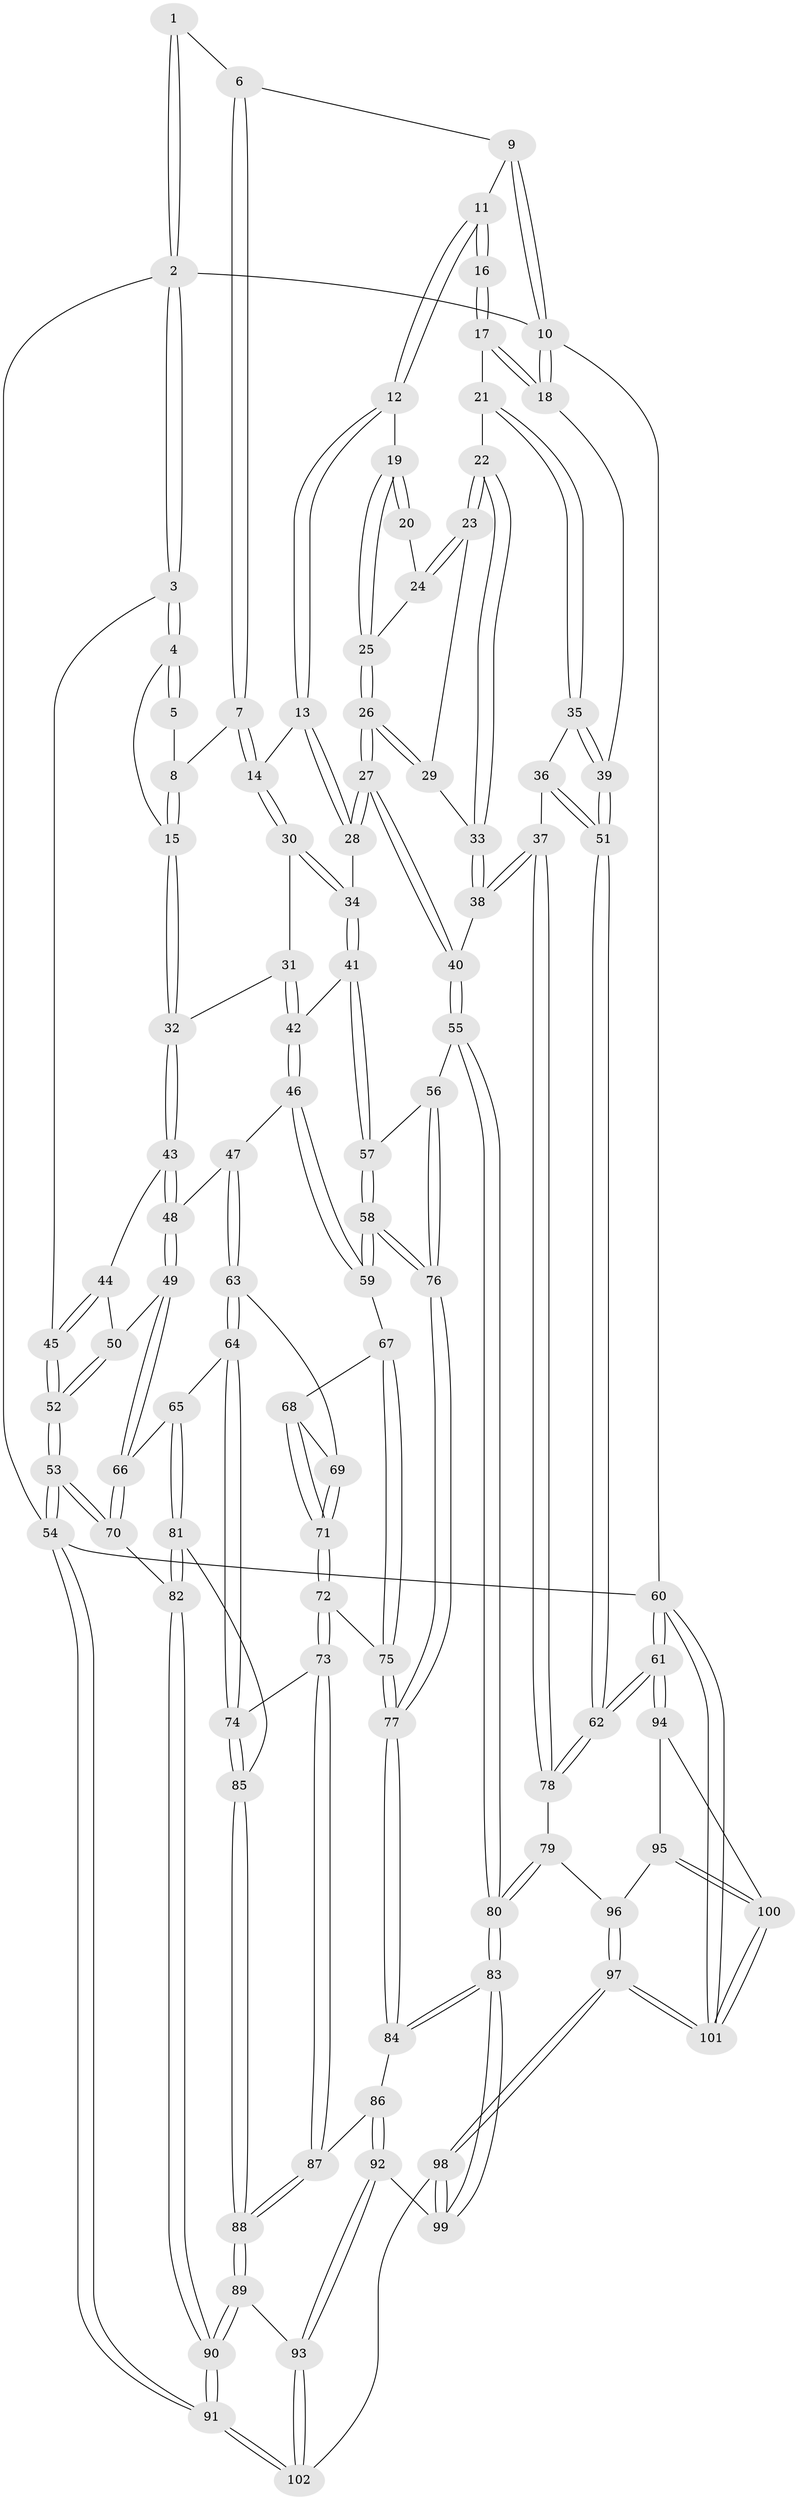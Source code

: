 // Generated by graph-tools (version 1.1) at 2025/11/02/21/25 10:11:13]
// undirected, 102 vertices, 252 edges
graph export_dot {
graph [start="1"]
  node [color=gray90,style=filled];
  1 [pos="+0.3696455090493143+0"];
  2 [pos="+0+0"];
  3 [pos="+0+0"];
  4 [pos="+0.21679286793738017+0.14680981529198503"];
  5 [pos="+0.36211733505588395+0"];
  6 [pos="+0.44107709963767405+0"];
  7 [pos="+0.44729836535433815+0.1788127490846135"];
  8 [pos="+0.3289331379708314+0.07482459420136976"];
  9 [pos="+0.6346940616756266+0"];
  10 [pos="+1+0"];
  11 [pos="+0.6648162143911807+0.013205977937804241"];
  12 [pos="+0.6297535208788119+0.15201194056317888"];
  13 [pos="+0.5438831459405642+0.19453192077853138"];
  14 [pos="+0.44815005475642333+0.19072555759974055"];
  15 [pos="+0.26583992171771453+0.22928713107920726"];
  16 [pos="+0.8539315654215643+0.14462438201130984"];
  17 [pos="+0.9043755496519154+0.139453087214815"];
  18 [pos="+1+0"];
  19 [pos="+0.6537663117231611+0.17324620985597464"];
  20 [pos="+0.8195028606076352+0.1698572115486114"];
  21 [pos="+0.8848891659963605+0.2813717940129068"];
  22 [pos="+0.8577619560556162+0.28760506343413544"];
  23 [pos="+0.7829704266763023+0.26541128798774766"];
  24 [pos="+0.8044197897758235+0.19738736804499715"];
  25 [pos="+0.6879471584141547+0.23999366455181162"];
  26 [pos="+0.7039720933412359+0.29306911955047327"];
  27 [pos="+0.661272034223517+0.41586823757015373"];
  28 [pos="+0.6257708517483375+0.41062905901878766"];
  29 [pos="+0.7761797604657377+0.2712243673081127"];
  30 [pos="+0.440542019625367+0.19752274383371296"];
  31 [pos="+0.33809057557370686+0.2382328541082798"];
  32 [pos="+0.2708412022058726+0.24164739224427786"];
  33 [pos="+0.8115147179520902+0.3364781990720761"];
  34 [pos="+0.5244430873766583+0.434346754256963"];
  35 [pos="+0.9195089427008222+0.3365866449256502"];
  36 [pos="+0.8994980691652358+0.3807363892407466"];
  37 [pos="+0.8127977809627573+0.4954515563482969"];
  38 [pos="+0.7843017373743474+0.48672004634506194"];
  39 [pos="+1+0.2649823300970377"];
  40 [pos="+0.7402475983635057+0.4825964779859674"];
  41 [pos="+0.5025713188230267+0.4494206944154864"];
  42 [pos="+0.4505814911656589+0.45699007748336107"];
  43 [pos="+0.22660386400363614+0.2984444246313176"];
  44 [pos="+0.09013448609293381+0.3108814770928817"];
  45 [pos="+0+0.13288632908940737"];
  46 [pos="+0.42429303132706697+0.47221709026708736"];
  47 [pos="+0.33024363672594287+0.4839834919448865"];
  48 [pos="+0.2563957153487872+0.43471879119477025"];
  49 [pos="+0.15799501485901607+0.5151839704737576"];
  50 [pos="+0.07389851692746574+0.4469998606563022"];
  51 [pos="+1+0.4852181817170969"];
  52 [pos="+0+0.5782130717266274"];
  53 [pos="+0+0.6310442625294854"];
  54 [pos="+0+1"];
  55 [pos="+0.7023636723010844+0.5437127410773185"];
  56 [pos="+0.5883594145445+0.6092015619997151"];
  57 [pos="+0.5144397125960416+0.49826544750640733"];
  58 [pos="+0.4963635419110229+0.639663512363811"];
  59 [pos="+0.4298313968530556+0.5935814380876943"];
  60 [pos="+1+1"];
  61 [pos="+1+0.832549984681506"];
  62 [pos="+1+0.6761000679522069"];
  63 [pos="+0.32144537358879366+0.5266808914842973"];
  64 [pos="+0.24968354281051774+0.6115438601435587"];
  65 [pos="+0.17779393725924195+0.5861433706226385"];
  66 [pos="+0.15781540738125938+0.5160717969850561"];
  67 [pos="+0.41702443987426924+0.60311894286983"];
  68 [pos="+0.38726042064353755+0.597210249815396"];
  69 [pos="+0.3385607707240612+0.5717345781733444"];
  70 [pos="+0+0.6495522640471069"];
  71 [pos="+0.3430501468852509+0.6352017936717332"];
  72 [pos="+0.34056052659416974+0.6927594650708547"];
  73 [pos="+0.3403390763760112+0.6929072340238178"];
  74 [pos="+0.2645333154273423+0.6455627301040954"];
  75 [pos="+0.36856277583733416+0.6870872412363327"];
  76 [pos="+0.5340956842559307+0.7087620769856143"];
  77 [pos="+0.5340787863125379+0.7205109952041716"];
  78 [pos="+0.9713796506689785+0.6401668976996733"];
  79 [pos="+0.7294473376501035+0.810265041581421"];
  80 [pos="+0.6806594037269125+0.8132442401389409"];
  81 [pos="+0.09814587518710453+0.7145001386121108"];
  82 [pos="+0.06918748460082318+0.7200559378446354"];
  83 [pos="+0.6097872071814446+0.8414424717366378"];
  84 [pos="+0.5782248164835937+0.8123902994652303"];
  85 [pos="+0.16566286155572651+0.7365325211432424"];
  86 [pos="+0.3442168342443972+0.8231253976689296"];
  87 [pos="+0.3053799759146596+0.8011833936537823"];
  88 [pos="+0.2614424624542618+0.8148078519442682"];
  89 [pos="+0.2151956501335755+0.9048568392702367"];
  90 [pos="+0.08968886429598304+1"];
  91 [pos="+0+1"];
  92 [pos="+0.38428033956203633+0.9739314179892035"];
  93 [pos="+0.3813364098155564+0.9797489403321784"];
  94 [pos="+0.9904897920412095+0.9007566066234074"];
  95 [pos="+0.8225583271612468+0.895303540026139"];
  96 [pos="+0.8095395393213775+0.888588118044677"];
  97 [pos="+0.7376572008761196+1"];
  98 [pos="+0.6421945064473699+1"];
  99 [pos="+0.6092763529615297+0.8437280011922584"];
  100 [pos="+0.8685704852369682+1"];
  101 [pos="+0.8049514698686534+1"];
  102 [pos="+0.3576129521219051+1"];
  1 -- 2;
  1 -- 2;
  1 -- 6;
  2 -- 3;
  2 -- 3;
  2 -- 10;
  2 -- 54;
  3 -- 4;
  3 -- 4;
  3 -- 45;
  4 -- 5;
  4 -- 5;
  4 -- 15;
  5 -- 8;
  6 -- 7;
  6 -- 7;
  6 -- 9;
  7 -- 8;
  7 -- 14;
  7 -- 14;
  8 -- 15;
  8 -- 15;
  9 -- 10;
  9 -- 10;
  9 -- 11;
  10 -- 18;
  10 -- 18;
  10 -- 60;
  11 -- 12;
  11 -- 12;
  11 -- 16;
  11 -- 16;
  12 -- 13;
  12 -- 13;
  12 -- 19;
  13 -- 14;
  13 -- 28;
  13 -- 28;
  14 -- 30;
  14 -- 30;
  15 -- 32;
  15 -- 32;
  16 -- 17;
  16 -- 17;
  17 -- 18;
  17 -- 18;
  17 -- 21;
  18 -- 39;
  19 -- 20;
  19 -- 20;
  19 -- 25;
  19 -- 25;
  20 -- 24;
  21 -- 22;
  21 -- 35;
  21 -- 35;
  22 -- 23;
  22 -- 23;
  22 -- 33;
  22 -- 33;
  23 -- 24;
  23 -- 24;
  23 -- 29;
  24 -- 25;
  25 -- 26;
  25 -- 26;
  26 -- 27;
  26 -- 27;
  26 -- 29;
  26 -- 29;
  27 -- 28;
  27 -- 28;
  27 -- 40;
  27 -- 40;
  28 -- 34;
  29 -- 33;
  30 -- 31;
  30 -- 34;
  30 -- 34;
  31 -- 32;
  31 -- 42;
  31 -- 42;
  32 -- 43;
  32 -- 43;
  33 -- 38;
  33 -- 38;
  34 -- 41;
  34 -- 41;
  35 -- 36;
  35 -- 39;
  35 -- 39;
  36 -- 37;
  36 -- 51;
  36 -- 51;
  37 -- 38;
  37 -- 38;
  37 -- 78;
  37 -- 78;
  38 -- 40;
  39 -- 51;
  39 -- 51;
  40 -- 55;
  40 -- 55;
  41 -- 42;
  41 -- 57;
  41 -- 57;
  42 -- 46;
  42 -- 46;
  43 -- 44;
  43 -- 48;
  43 -- 48;
  44 -- 45;
  44 -- 45;
  44 -- 50;
  45 -- 52;
  45 -- 52;
  46 -- 47;
  46 -- 59;
  46 -- 59;
  47 -- 48;
  47 -- 63;
  47 -- 63;
  48 -- 49;
  48 -- 49;
  49 -- 50;
  49 -- 66;
  49 -- 66;
  50 -- 52;
  50 -- 52;
  51 -- 62;
  51 -- 62;
  52 -- 53;
  52 -- 53;
  53 -- 54;
  53 -- 54;
  53 -- 70;
  53 -- 70;
  54 -- 91;
  54 -- 91;
  54 -- 60;
  55 -- 56;
  55 -- 80;
  55 -- 80;
  56 -- 57;
  56 -- 76;
  56 -- 76;
  57 -- 58;
  57 -- 58;
  58 -- 59;
  58 -- 59;
  58 -- 76;
  58 -- 76;
  59 -- 67;
  60 -- 61;
  60 -- 61;
  60 -- 101;
  60 -- 101;
  61 -- 62;
  61 -- 62;
  61 -- 94;
  61 -- 94;
  62 -- 78;
  62 -- 78;
  63 -- 64;
  63 -- 64;
  63 -- 69;
  64 -- 65;
  64 -- 74;
  64 -- 74;
  65 -- 66;
  65 -- 81;
  65 -- 81;
  66 -- 70;
  66 -- 70;
  67 -- 68;
  67 -- 75;
  67 -- 75;
  68 -- 69;
  68 -- 71;
  68 -- 71;
  69 -- 71;
  69 -- 71;
  70 -- 82;
  71 -- 72;
  71 -- 72;
  72 -- 73;
  72 -- 73;
  72 -- 75;
  73 -- 74;
  73 -- 87;
  73 -- 87;
  74 -- 85;
  74 -- 85;
  75 -- 77;
  75 -- 77;
  76 -- 77;
  76 -- 77;
  77 -- 84;
  77 -- 84;
  78 -- 79;
  79 -- 80;
  79 -- 80;
  79 -- 96;
  80 -- 83;
  80 -- 83;
  81 -- 82;
  81 -- 82;
  81 -- 85;
  82 -- 90;
  82 -- 90;
  83 -- 84;
  83 -- 84;
  83 -- 99;
  83 -- 99;
  84 -- 86;
  85 -- 88;
  85 -- 88;
  86 -- 87;
  86 -- 92;
  86 -- 92;
  87 -- 88;
  87 -- 88;
  88 -- 89;
  88 -- 89;
  89 -- 90;
  89 -- 90;
  89 -- 93;
  90 -- 91;
  90 -- 91;
  91 -- 102;
  91 -- 102;
  92 -- 93;
  92 -- 93;
  92 -- 99;
  93 -- 102;
  93 -- 102;
  94 -- 95;
  94 -- 100;
  95 -- 96;
  95 -- 100;
  95 -- 100;
  96 -- 97;
  96 -- 97;
  97 -- 98;
  97 -- 98;
  97 -- 101;
  97 -- 101;
  98 -- 99;
  98 -- 99;
  98 -- 102;
  100 -- 101;
  100 -- 101;
}
